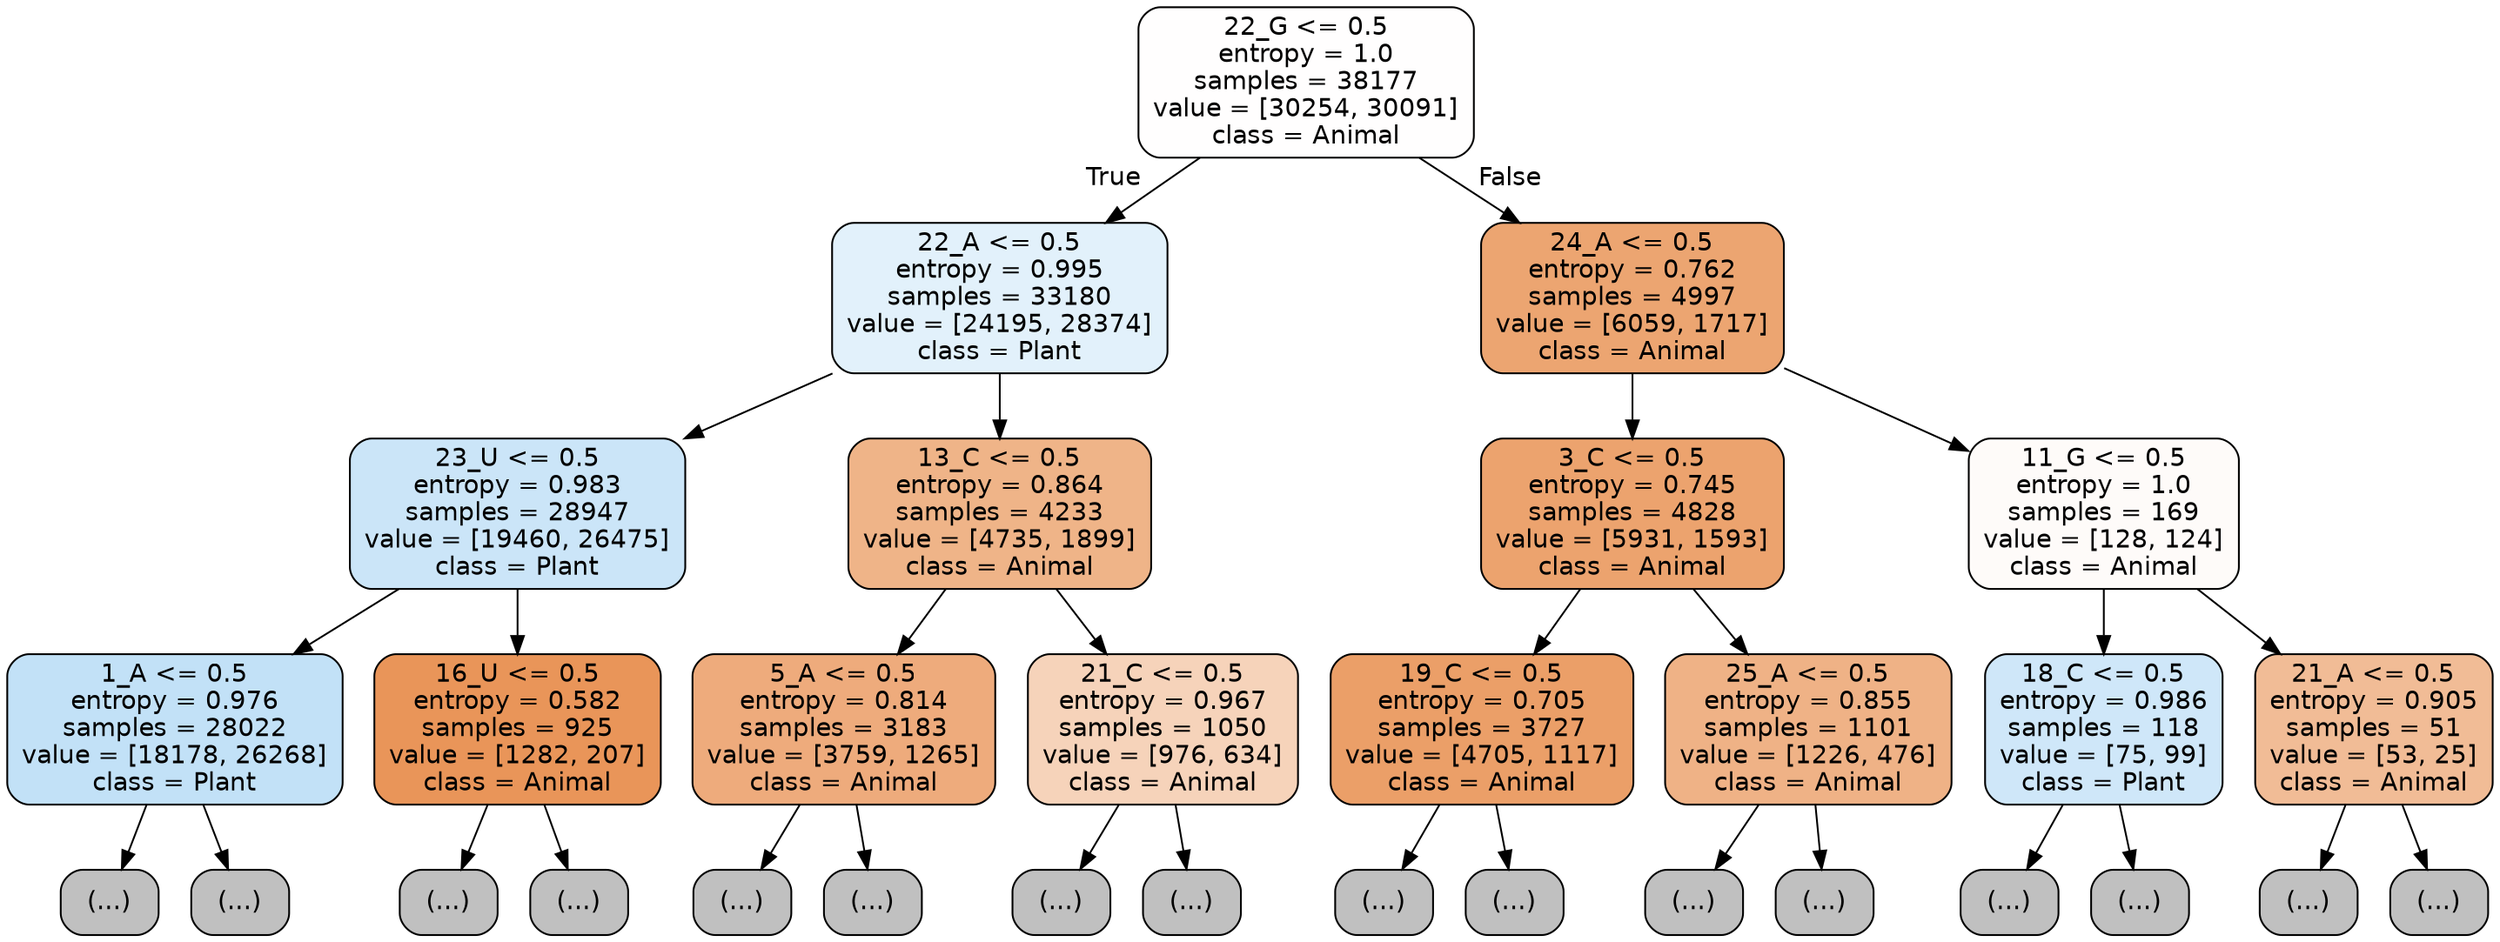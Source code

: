 digraph Tree {
node [shape=box, style="filled, rounded", color="black", fontname="helvetica"] ;
edge [fontname="helvetica"] ;
0 [label="22_G <= 0.5\nentropy = 1.0\nsamples = 38177\nvalue = [30254, 30091]\nclass = Animal", fillcolor="#fffefe"] ;
1 [label="22_A <= 0.5\nentropy = 0.995\nsamples = 33180\nvalue = [24195, 28374]\nclass = Plant", fillcolor="#e2f1fb"] ;
0 -> 1 [labeldistance=2.5, labelangle=45, headlabel="True"] ;
2 [label="23_U <= 0.5\nentropy = 0.983\nsamples = 28947\nvalue = [19460, 26475]\nclass = Plant", fillcolor="#cbe5f8"] ;
1 -> 2 ;
3 [label="1_A <= 0.5\nentropy = 0.976\nsamples = 28022\nvalue = [18178, 26268]\nclass = Plant", fillcolor="#c2e1f7"] ;
2 -> 3 ;
4 [label="(...)", fillcolor="#C0C0C0"] ;
3 -> 4 ;
9387 [label="(...)", fillcolor="#C0C0C0"] ;
3 -> 9387 ;
12352 [label="16_U <= 0.5\nentropy = 0.582\nsamples = 925\nvalue = [1282, 207]\nclass = Animal", fillcolor="#e99559"] ;
2 -> 12352 ;
12353 [label="(...)", fillcolor="#C0C0C0"] ;
12352 -> 12353 ;
12578 [label="(...)", fillcolor="#C0C0C0"] ;
12352 -> 12578 ;
12721 [label="13_C <= 0.5\nentropy = 0.864\nsamples = 4233\nvalue = [4735, 1899]\nclass = Animal", fillcolor="#efb488"] ;
1 -> 12721 ;
12722 [label="5_A <= 0.5\nentropy = 0.814\nsamples = 3183\nvalue = [3759, 1265]\nclass = Animal", fillcolor="#eeab7c"] ;
12721 -> 12722 ;
12723 [label="(...)", fillcolor="#C0C0C0"] ;
12722 -> 12723 ;
13924 [label="(...)", fillcolor="#C0C0C0"] ;
12722 -> 13924 ;
14257 [label="21_C <= 0.5\nentropy = 0.967\nsamples = 1050\nvalue = [976, 634]\nclass = Animal", fillcolor="#f6d3ba"] ;
12721 -> 14257 ;
14258 [label="(...)", fillcolor="#C0C0C0"] ;
14257 -> 14258 ;
14605 [label="(...)", fillcolor="#C0C0C0"] ;
14257 -> 14605 ;
14720 [label="24_A <= 0.5\nentropy = 0.762\nsamples = 4997\nvalue = [6059, 1717]\nclass = Animal", fillcolor="#eca571"] ;
0 -> 14720 [labeldistance=2.5, labelangle=-45, headlabel="False"] ;
14721 [label="3_C <= 0.5\nentropy = 0.745\nsamples = 4828\nvalue = [5931, 1593]\nclass = Animal", fillcolor="#eca36e"] ;
14720 -> 14721 ;
14722 [label="19_C <= 0.5\nentropy = 0.705\nsamples = 3727\nvalue = [4705, 1117]\nclass = Animal", fillcolor="#eb9f68"] ;
14721 -> 14722 ;
14723 [label="(...)", fillcolor="#C0C0C0"] ;
14722 -> 14723 ;
15780 [label="(...)", fillcolor="#C0C0C0"] ;
14722 -> 15780 ;
16161 [label="25_A <= 0.5\nentropy = 0.855\nsamples = 1101\nvalue = [1226, 476]\nclass = Animal", fillcolor="#efb286"] ;
14721 -> 16161 ;
16162 [label="(...)", fillcolor="#C0C0C0"] ;
16161 -> 16162 ;
16567 [label="(...)", fillcolor="#C0C0C0"] ;
16161 -> 16567 ;
16574 [label="11_G <= 0.5\nentropy = 1.0\nsamples = 169\nvalue = [128, 124]\nclass = Animal", fillcolor="#fefbf9"] ;
14720 -> 16574 ;
16575 [label="18_C <= 0.5\nentropy = 0.986\nsamples = 118\nvalue = [75, 99]\nclass = Plant", fillcolor="#cfe7f9"] ;
16574 -> 16575 ;
16576 [label="(...)", fillcolor="#C0C0C0"] ;
16575 -> 16576 ;
16641 [label="(...)", fillcolor="#C0C0C0"] ;
16575 -> 16641 ;
16650 [label="21_A <= 0.5\nentropy = 0.905\nsamples = 51\nvalue = [53, 25]\nclass = Animal", fillcolor="#f1bc96"] ;
16574 -> 16650 ;
16651 [label="(...)", fillcolor="#C0C0C0"] ;
16650 -> 16651 ;
16676 [label="(...)", fillcolor="#C0C0C0"] ;
16650 -> 16676 ;
}